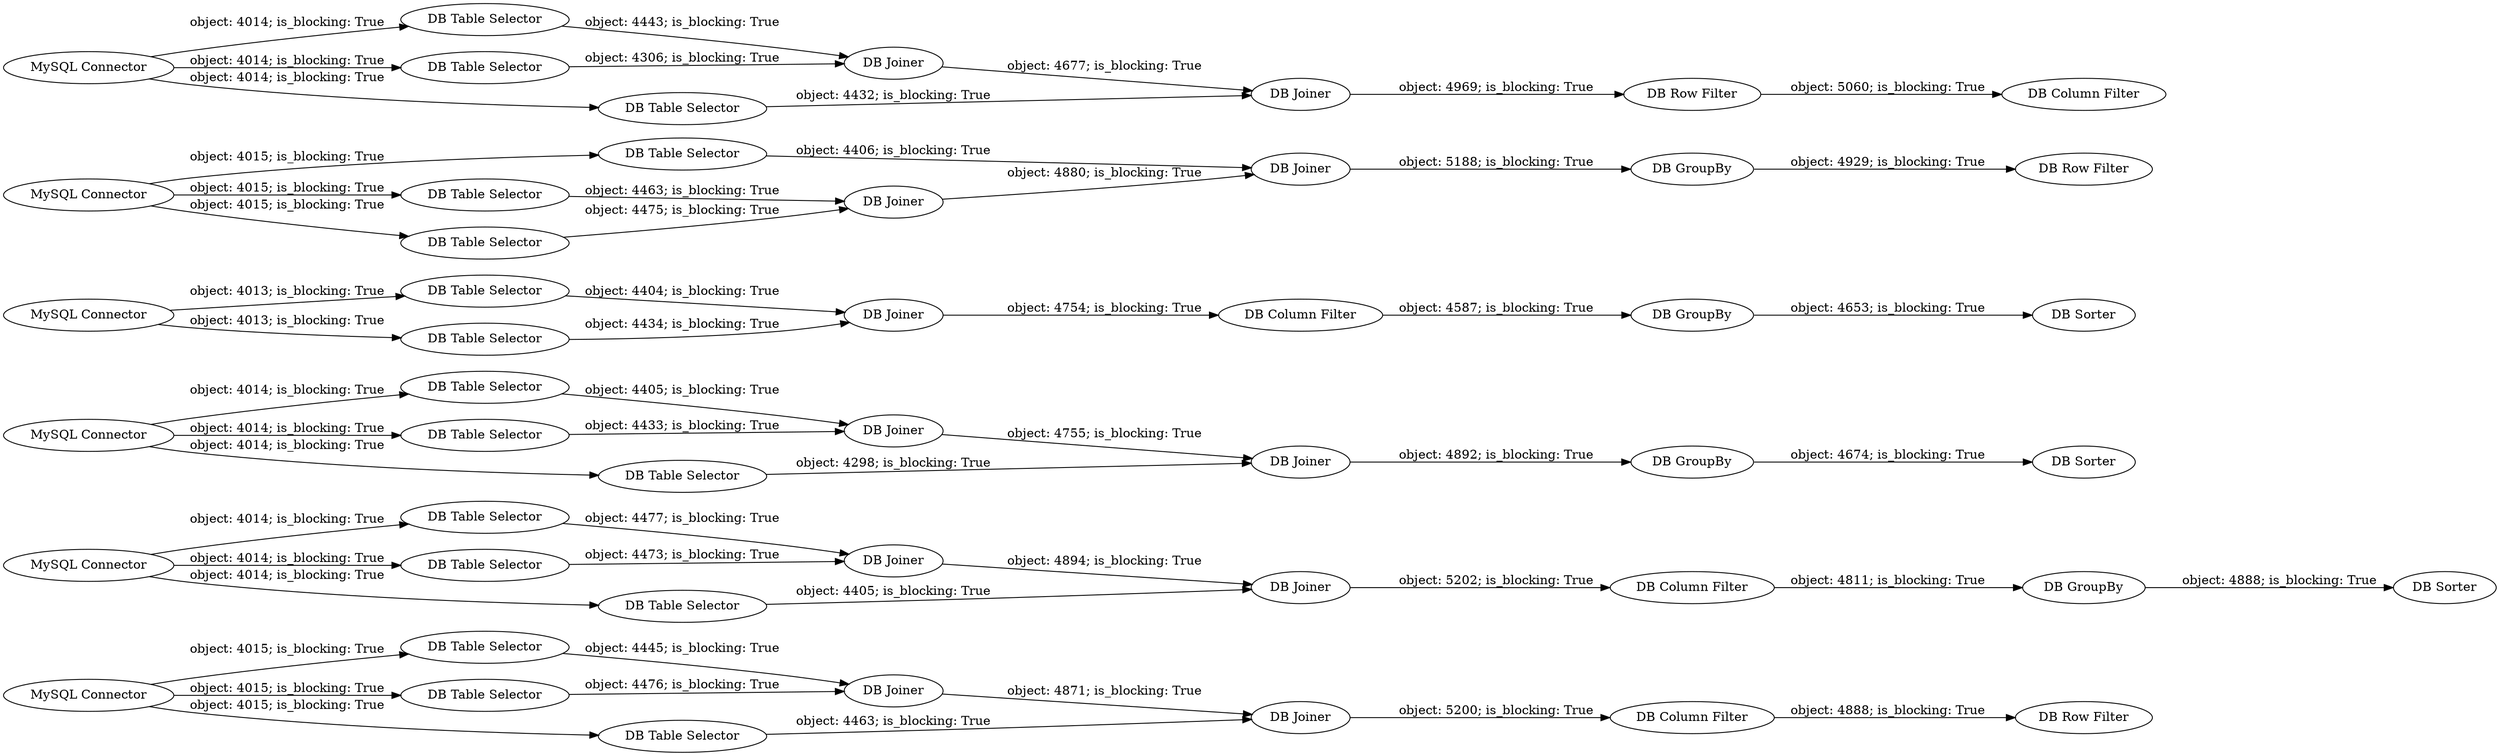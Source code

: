 digraph {
	"-2338783599712500148_21" [label="DB Table Selector"]
	"-2338783599712500148_4" [label="DB Table Selector"]
	"-2338783599712500148_31" [label="DB GroupBy"]
	"-2338783599712500148_15" [label="DB GroupBy"]
	"-2338783599712500148_52" [label="DB Table Selector"]
	"-2338783599712500148_19" [label="DB Table Selector"]
	"-2338783599712500148_16" [label="DB Sorter"]
	"-2338783599712500148_28" [label="DB Table Selector"]
	"-2338783599712500148_7" [label="DB Joiner"]
	"-2338783599712500148_41" [label="MySQL Connector"]
	"-2338783599712500148_29" [label="DB Table Selector"]
	"-2338783599712500148_18" [label="MySQL Connector"]
	"-2338783599712500148_20" [label="DB Table Selector"]
	"-2338783599712500148_24" [label="DB Row Filter"]
	"-2338783599712500148_50" [label="DB Table Selector"]
	"-2338783599712500148_1" [label="MySQL Connector"]
	"-2338783599712500148_11" [label="DB Column Filter"]
	"-2338783599712500148_22" [label="DB Joiner"]
	"-2338783599712500148_43" [label="DB Table Selector"]
	"-2338783599712500148_6" [label="DB Joiner"]
	"-2338783599712500148_10" [label="DB Sorter"]
	"-2338783599712500148_3" [label="DB Table Selector"]
	"-2338783599712500148_5" [label="DB Table Selector"]
	"-2338783599712500148_48" [label="DB Column Filter"]
	"-2338783599712500148_47" [label="DB Row Filter"]
	"-2338783599712500148_53" [label="DB Joiner"]
	"-2338783599712500148_17" [label="DB Joiner"]
	"-2338783599712500148_44" [label="DB Table Selector"]
	"-2338783599712500148_49" [label="MySQL Connector"]
	"-2338783599712500148_8" [label="DB Column Filter"]
	"-2338783599712500148_23" [label="DB Column Filter"]
	"-2338783599712500148_27" [label="DB Table Selector"]
	"-2338783599712500148_32" [label="DB Sorter"]
	"-2338783599712500148_45" [label="DB Joiner"]
	"-2338783599712500148_56" [label="DB Row Filter"]
	"-2338783599712500148_13" [label="MySQL Connector"]
	"-2338783599712500148_14" [label="DB Table Selector"]
	"-2338783599712500148_30" [label="DB Joiner"]
	"-2338783599712500148_51" [label="DB Table Selector"]
	"-2338783599712500148_55" [label="DB GroupBy"]
	"-2338783599712500148_46" [label="DB Joiner"]
	"-2338783599712500148_12" [label="DB Joiner"]
	"-2338783599712500148_25" [label="DB Joiner"]
	"-2338783599712500148_42" [label="DB Table Selector"]
	"-2338783599712500148_54" [label="DB Joiner"]
	"-2338783599712500148_2" [label="DB Table Selector"]
	"-2338783599712500148_26" [label="MySQL Connector"]
	"-2338783599712500148_9" [label="DB GroupBy"]
	"-2338783599712500148_3" -> "-2338783599712500148_6" [label="object: 4473; is_blocking: True"]
	"-2338783599712500148_13" -> "-2338783599712500148_2" [label="object: 4013; is_blocking: True"]
	"-2338783599712500148_47" -> "-2338783599712500148_48" [label="object: 5060; is_blocking: True"]
	"-2338783599712500148_29" -> "-2338783599712500148_30" [label="object: 4298; is_blocking: True"]
	"-2338783599712500148_17" -> "-2338783599712500148_23" [label="object: 5200; is_blocking: True"]
	"-2338783599712500148_18" -> "-2338783599712500148_21" [label="object: 4015; is_blocking: True"]
	"-2338783599712500148_2" -> "-2338783599712500148_12" [label="object: 4434; is_blocking: True"]
	"-2338783599712500148_49" -> "-2338783599712500148_52" [label="object: 4015; is_blocking: True"]
	"-2338783599712500148_8" -> "-2338783599712500148_9" [label="object: 4811; is_blocking: True"]
	"-2338783599712500148_54" -> "-2338783599712500148_55" [label="object: 5188; is_blocking: True"]
	"-2338783599712500148_19" -> "-2338783599712500148_22" [label="object: 4476; is_blocking: True"]
	"-2338783599712500148_26" -> "-2338783599712500148_28" [label="object: 4014; is_blocking: True"]
	"-2338783599712500148_45" -> "-2338783599712500148_46" [label="object: 4677; is_blocking: True"]
	"-2338783599712500148_53" -> "-2338783599712500148_54" [label="object: 4880; is_blocking: True"]
	"-2338783599712500148_26" -> "-2338783599712500148_27" [label="object: 4014; is_blocking: True"]
	"-2338783599712500148_18" -> "-2338783599712500148_19" [label="object: 4015; is_blocking: True"]
	"-2338783599712500148_21" -> "-2338783599712500148_22" [label="object: 4445; is_blocking: True"]
	"-2338783599712500148_23" -> "-2338783599712500148_24" [label="object: 4888; is_blocking: True"]
	"-2338783599712500148_20" -> "-2338783599712500148_17" [label="object: 4463; is_blocking: True"]
	"-2338783599712500148_13" -> "-2338783599712500148_14" [label="object: 4013; is_blocking: True"]
	"-2338783599712500148_6" -> "-2338783599712500148_7" [label="object: 4894; is_blocking: True"]
	"-2338783599712500148_18" -> "-2338783599712500148_20" [label="object: 4015; is_blocking: True"]
	"-2338783599712500148_9" -> "-2338783599712500148_10" [label="object: 4888; is_blocking: True"]
	"-2338783599712500148_28" -> "-2338783599712500148_25" [label="object: 4433; is_blocking: True"]
	"-2338783599712500148_1" -> "-2338783599712500148_5" [label="object: 4014; is_blocking: True"]
	"-2338783599712500148_1" -> "-2338783599712500148_3" [label="object: 4014; is_blocking: True"]
	"-2338783599712500148_22" -> "-2338783599712500148_17" [label="object: 4871; is_blocking: True"]
	"-2338783599712500148_41" -> "-2338783599712500148_43" [label="object: 4014; is_blocking: True"]
	"-2338783599712500148_41" -> "-2338783599712500148_44" [label="object: 4014; is_blocking: True"]
	"-2338783599712500148_27" -> "-2338783599712500148_25" [label="object: 4405; is_blocking: True"]
	"-2338783599712500148_50" -> "-2338783599712500148_53" [label="object: 4463; is_blocking: True"]
	"-2338783599712500148_1" -> "-2338783599712500148_4" [label="object: 4014; is_blocking: True"]
	"-2338783599712500148_5" -> "-2338783599712500148_7" [label="object: 4405; is_blocking: True"]
	"-2338783599712500148_7" -> "-2338783599712500148_8" [label="object: 5202; is_blocking: True"]
	"-2338783599712500148_31" -> "-2338783599712500148_32" [label="object: 4674; is_blocking: True"]
	"-2338783599712500148_55" -> "-2338783599712500148_56" [label="object: 4929; is_blocking: True"]
	"-2338783599712500148_30" -> "-2338783599712500148_31" [label="object: 4892; is_blocking: True"]
	"-2338783599712500148_49" -> "-2338783599712500148_51" [label="object: 4015; is_blocking: True"]
	"-2338783599712500148_25" -> "-2338783599712500148_30" [label="object: 4755; is_blocking: True"]
	"-2338783599712500148_49" -> "-2338783599712500148_50" [label="object: 4015; is_blocking: True"]
	"-2338783599712500148_42" -> "-2338783599712500148_45" [label="object: 4443; is_blocking: True"]
	"-2338783599712500148_44" -> "-2338783599712500148_46" [label="object: 4432; is_blocking: True"]
	"-2338783599712500148_4" -> "-2338783599712500148_6" [label="object: 4477; is_blocking: True"]
	"-2338783599712500148_52" -> "-2338783599712500148_54" [label="object: 4406; is_blocking: True"]
	"-2338783599712500148_15" -> "-2338783599712500148_16" [label="object: 4653; is_blocking: True"]
	"-2338783599712500148_14" -> "-2338783599712500148_12" [label="object: 4404; is_blocking: True"]
	"-2338783599712500148_11" -> "-2338783599712500148_15" [label="object: 4587; is_blocking: True"]
	"-2338783599712500148_46" -> "-2338783599712500148_47" [label="object: 4969; is_blocking: True"]
	"-2338783599712500148_41" -> "-2338783599712500148_42" [label="object: 4014; is_blocking: True"]
	"-2338783599712500148_43" -> "-2338783599712500148_45" [label="object: 4306; is_blocking: True"]
	"-2338783599712500148_26" -> "-2338783599712500148_29" [label="object: 4014; is_blocking: True"]
	"-2338783599712500148_12" -> "-2338783599712500148_11" [label="object: 4754; is_blocking: True"]
	"-2338783599712500148_51" -> "-2338783599712500148_53" [label="object: 4475; is_blocking: True"]
	rankdir=LR
}
